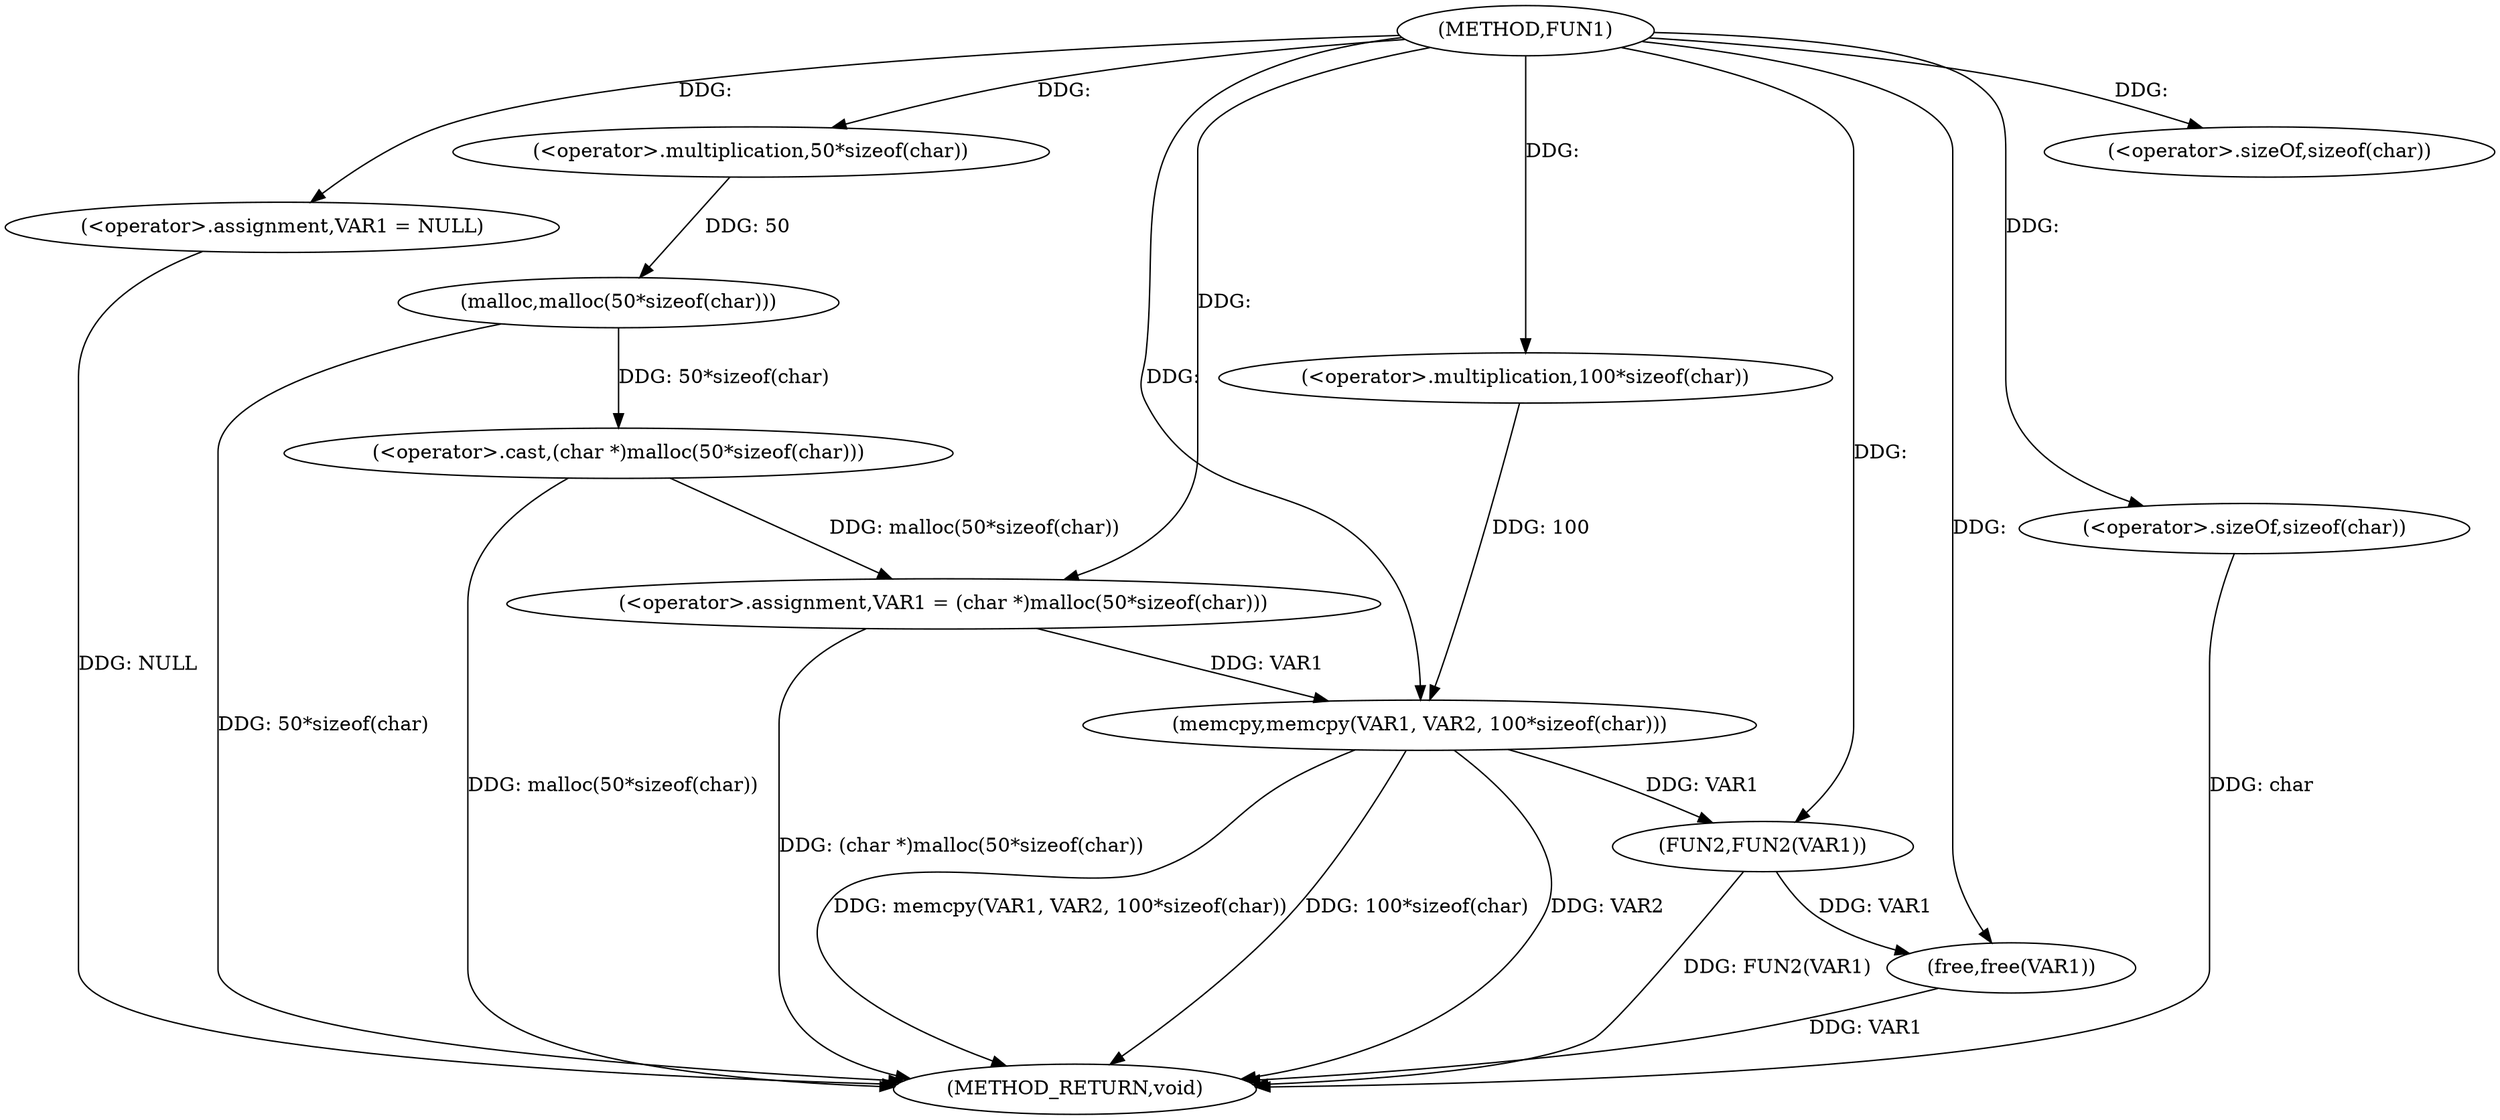 digraph FUN1 {  
"1000100" [label = "(METHOD,FUN1)" ]
"1000128" [label = "(METHOD_RETURN,void)" ]
"1000103" [label = "(<operator>.assignment,VAR1 = NULL)" ]
"1000106" [label = "(<operator>.assignment,VAR1 = (char *)malloc(50*sizeof(char)))" ]
"1000108" [label = "(<operator>.cast,(char *)malloc(50*sizeof(char)))" ]
"1000110" [label = "(malloc,malloc(50*sizeof(char)))" ]
"1000111" [label = "(<operator>.multiplication,50*sizeof(char))" ]
"1000113" [label = "(<operator>.sizeOf,sizeof(char))" ]
"1000117" [label = "(memcpy,memcpy(VAR1, VAR2, 100*sizeof(char)))" ]
"1000120" [label = "(<operator>.multiplication,100*sizeof(char))" ]
"1000122" [label = "(<operator>.sizeOf,sizeof(char))" ]
"1000124" [label = "(FUN2,FUN2(VAR1))" ]
"1000126" [label = "(free,free(VAR1))" ]
  "1000117" -> "1000128"  [ label = "DDG: memcpy(VAR1, VAR2, 100*sizeof(char))"] 
  "1000106" -> "1000128"  [ label = "DDG: (char *)malloc(50*sizeof(char))"] 
  "1000103" -> "1000128"  [ label = "DDG: NULL"] 
  "1000122" -> "1000128"  [ label = "DDG: char"] 
  "1000126" -> "1000128"  [ label = "DDG: VAR1"] 
  "1000117" -> "1000128"  [ label = "DDG: VAR2"] 
  "1000110" -> "1000128"  [ label = "DDG: 50*sizeof(char)"] 
  "1000124" -> "1000128"  [ label = "DDG: FUN2(VAR1)"] 
  "1000108" -> "1000128"  [ label = "DDG: malloc(50*sizeof(char))"] 
  "1000117" -> "1000128"  [ label = "DDG: 100*sizeof(char)"] 
  "1000100" -> "1000103"  [ label = "DDG: "] 
  "1000108" -> "1000106"  [ label = "DDG: malloc(50*sizeof(char))"] 
  "1000100" -> "1000106"  [ label = "DDG: "] 
  "1000110" -> "1000108"  [ label = "DDG: 50*sizeof(char)"] 
  "1000111" -> "1000110"  [ label = "DDG: 50"] 
  "1000100" -> "1000111"  [ label = "DDG: "] 
  "1000100" -> "1000113"  [ label = "DDG: "] 
  "1000106" -> "1000117"  [ label = "DDG: VAR1"] 
  "1000100" -> "1000117"  [ label = "DDG: "] 
  "1000120" -> "1000117"  [ label = "DDG: 100"] 
  "1000100" -> "1000120"  [ label = "DDG: "] 
  "1000100" -> "1000122"  [ label = "DDG: "] 
  "1000117" -> "1000124"  [ label = "DDG: VAR1"] 
  "1000100" -> "1000124"  [ label = "DDG: "] 
  "1000124" -> "1000126"  [ label = "DDG: VAR1"] 
  "1000100" -> "1000126"  [ label = "DDG: "] 
}
